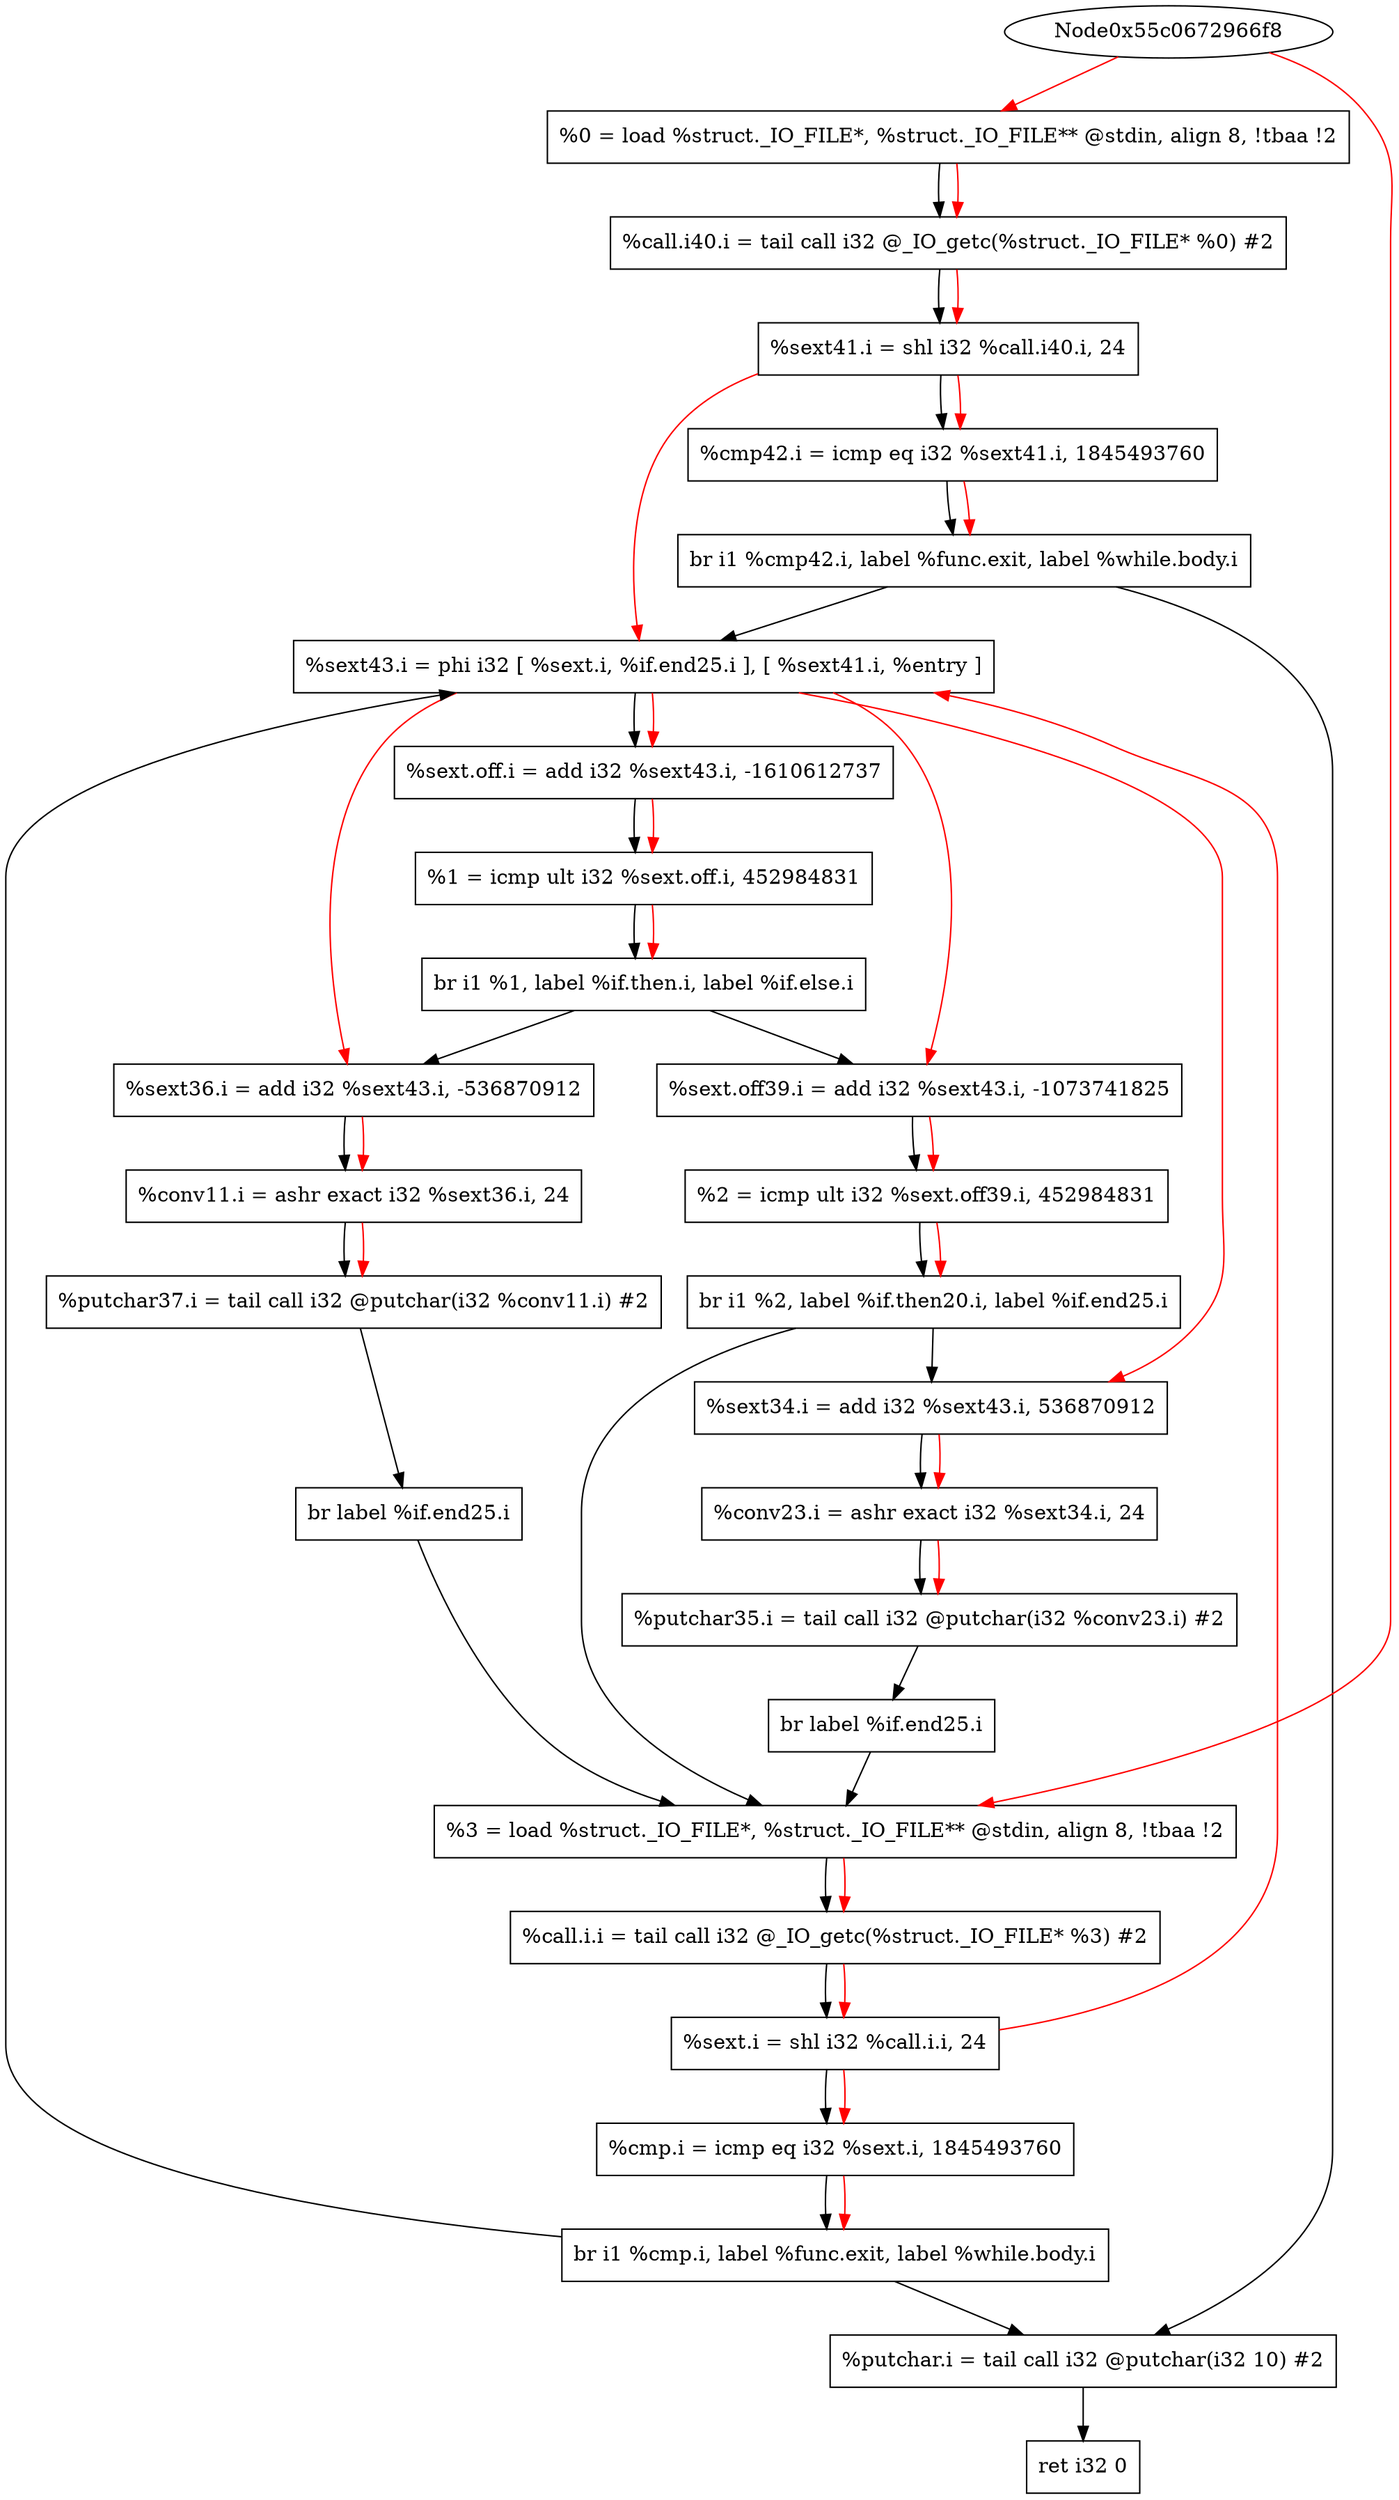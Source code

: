 digraph "CDFG for'main' function" {
	Node0x55c067298878[shape=record, label="  %0 = load %struct._IO_FILE*, %struct._IO_FILE** @stdin, align 8, !tbaa !2"];
	Node0x55c06729a350[shape=record, label="  %call.i40.i = tail call i32 @_IO_getc(%struct._IO_FILE* %0) #2"];
	Node0x55c06729a450[shape=record, label="  %sext41.i = shl i32 %call.i40.i, 24"];
	Node0x55c06729a4f0[shape=record, label="  %cmp42.i = icmp eq i32 %sext41.i, 1845493760"];
	Node0x55c06729a738[shape=record, label="  br i1 %cmp42.i, label %func.exit, label %while.body.i"];
	Node0x55c06729a8b8[shape=record, label="  %sext43.i = phi i32 [ %sext.i, %if.end25.i ], [ %sext41.i, %entry ]"];
	Node0x55c06729a9b0[shape=record, label="  %sext.off.i = add i32 %sext43.i, -1610612737"];
	Node0x55c06729aa50[shape=record, label="  %1 = icmp ult i32 %sext.off.i, 452984831"];
	Node0x55c06729acb8[shape=record, label="  br i1 %1, label %if.then.i, label %if.else.i"];
	Node0x55c06729ad30[shape=record, label="  %sext36.i = add i32 %sext43.i, -536870912"];
	Node0x55c06729add0[shape=record, label="  %conv11.i = ashr exact i32 %sext36.i, 24"];
	Node0x55c06729b030[shape=record, label="  %putchar37.i = tail call i32 @putchar(i32 %conv11.i) #2"];
	Node0x55c06729ab48[shape=record, label="  br label %if.end25.i"];
	Node0x55c06729b130[shape=record, label="  %sext.off39.i = add i32 %sext43.i, -1073741825"];
	Node0x55c06729b1d0[shape=record, label="  %2 = icmp ult i32 %sext.off39.i, 452984831"];
	Node0x55c06729b308[shape=record, label="  br i1 %2, label %if.then20.i, label %if.end25.i"];
	Node0x55c06729b380[shape=record, label="  %sext34.i = add i32 %sext43.i, 536870912"];
	Node0x55c06729b420[shape=record, label="  %conv23.i = ashr exact i32 %sext34.i, 24"];
	Node0x55c06729b4c0[shape=record, label="  %putchar35.i = tail call i32 @putchar(i32 %conv23.i) #2"];
	Node0x55c06729ac28[shape=record, label="  br label %if.end25.i"];
	Node0x55c06729a868[shape=record, label="  %3 = load %struct._IO_FILE*, %struct._IO_FILE** @stdin, align 8, !tbaa !2"];
	Node0x55c06729bdf0[shape=record, label="  %call.i.i = tail call i32 @_IO_getc(%struct._IO_FILE* %3) #2"];
	Node0x55c06729bef0[shape=record, label="  %sext.i = shl i32 %call.i.i, 24"];
	Node0x55c06729bf60[shape=record, label="  %cmp.i = icmp eq i32 %sext.i, 1845493760"];
	Node0x55c06729bfe8[shape=record, label="  br i1 %cmp.i, label %func.exit, label %while.body.i"];
	Node0x55c06729c0a0[shape=record, label="  %putchar.i = tail call i32 @putchar(i32 10) #2"];
	Node0x55c06729a5c8[shape=record, label="  ret i32 0"];
	Node0x55c067298878 -> Node0x55c06729a350
	Node0x55c06729a350 -> Node0x55c06729a450
	Node0x55c06729a450 -> Node0x55c06729a4f0
	Node0x55c06729a4f0 -> Node0x55c06729a738
	Node0x55c06729a738 -> Node0x55c06729c0a0
	Node0x55c06729a738 -> Node0x55c06729a8b8
	Node0x55c06729a8b8 -> Node0x55c06729a9b0
	Node0x55c06729a9b0 -> Node0x55c06729aa50
	Node0x55c06729aa50 -> Node0x55c06729acb8
	Node0x55c06729acb8 -> Node0x55c06729ad30
	Node0x55c06729acb8 -> Node0x55c06729b130
	Node0x55c06729ad30 -> Node0x55c06729add0
	Node0x55c06729add0 -> Node0x55c06729b030
	Node0x55c06729b030 -> Node0x55c06729ab48
	Node0x55c06729ab48 -> Node0x55c06729a868
	Node0x55c06729b130 -> Node0x55c06729b1d0
	Node0x55c06729b1d0 -> Node0x55c06729b308
	Node0x55c06729b308 -> Node0x55c06729b380
	Node0x55c06729b308 -> Node0x55c06729a868
	Node0x55c06729b380 -> Node0x55c06729b420
	Node0x55c06729b420 -> Node0x55c06729b4c0
	Node0x55c06729b4c0 -> Node0x55c06729ac28
	Node0x55c06729ac28 -> Node0x55c06729a868
	Node0x55c06729a868 -> Node0x55c06729bdf0
	Node0x55c06729bdf0 -> Node0x55c06729bef0
	Node0x55c06729bef0 -> Node0x55c06729bf60
	Node0x55c06729bf60 -> Node0x55c06729bfe8
	Node0x55c06729bfe8 -> Node0x55c06729c0a0
	Node0x55c06729bfe8 -> Node0x55c06729a8b8
	Node0x55c06729c0a0 -> Node0x55c06729a5c8
edge [color=red]
	Node0x55c0672966f8 -> Node0x55c067298878
	Node0x55c067298878 -> Node0x55c06729a350
	Node0x55c06729a350 -> Node0x55c06729a450
	Node0x55c06729a450 -> Node0x55c06729a4f0
	Node0x55c06729a4f0 -> Node0x55c06729a738
	Node0x55c06729bef0 -> Node0x55c06729a8b8
	Node0x55c06729a450 -> Node0x55c06729a8b8
	Node0x55c06729a8b8 -> Node0x55c06729a9b0
	Node0x55c06729a9b0 -> Node0x55c06729aa50
	Node0x55c06729aa50 -> Node0x55c06729acb8
	Node0x55c06729a8b8 -> Node0x55c06729ad30
	Node0x55c06729ad30 -> Node0x55c06729add0
	Node0x55c06729add0 -> Node0x55c06729b030
	Node0x55c06729a8b8 -> Node0x55c06729b130
	Node0x55c06729b130 -> Node0x55c06729b1d0
	Node0x55c06729b1d0 -> Node0x55c06729b308
	Node0x55c06729a8b8 -> Node0x55c06729b380
	Node0x55c06729b380 -> Node0x55c06729b420
	Node0x55c06729b420 -> Node0x55c06729b4c0
	Node0x55c0672966f8 -> Node0x55c06729a868
	Node0x55c06729a868 -> Node0x55c06729bdf0
	Node0x55c06729bdf0 -> Node0x55c06729bef0
	Node0x55c06729bef0 -> Node0x55c06729bf60
	Node0x55c06729bf60 -> Node0x55c06729bfe8
}
